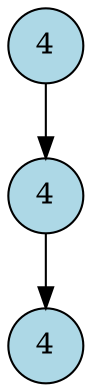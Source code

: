digraph Arbol {
    node [shape=circle, style=filled, fillcolor=lightblue];
    "0x71e288002460" [label="4"];
    "0x71e288002460" -> "0x71e288002570";
    "0x71e288002570" [label="4"];
    "0x71e288002570" -> "0x71e2880027d0";
    "0x71e2880027d0" [label="4"];
}
